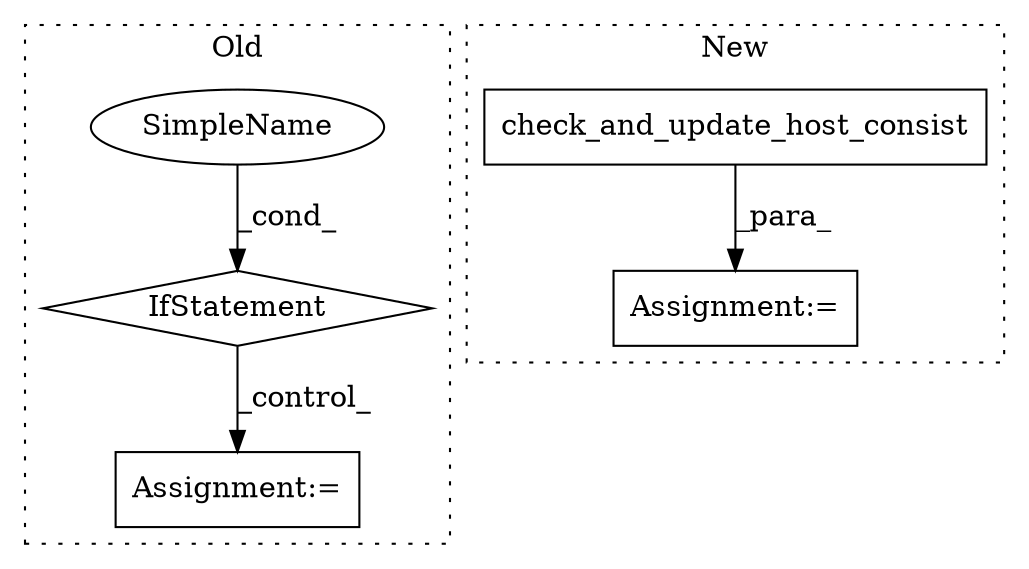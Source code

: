 digraph G {
subgraph cluster0 {
1 [label="IfStatement" a="25" s="6966,7000" l="4,2" shape="diamond"];
3 [label="SimpleName" a="42" s="" l="" shape="ellipse"];
4 [label="Assignment:=" a="7" s="7021" l="1" shape="box"];
label = "Old";
style="dotted";
}
subgraph cluster1 {
2 [label="check_and_update_host_consist" a="32" s="6954,7002" l="30,1" shape="box"];
5 [label="Assignment:=" a="7" s="6945" l="2" shape="box"];
label = "New";
style="dotted";
}
1 -> 4 [label="_control_"];
2 -> 5 [label="_para_"];
3 -> 1 [label="_cond_"];
}